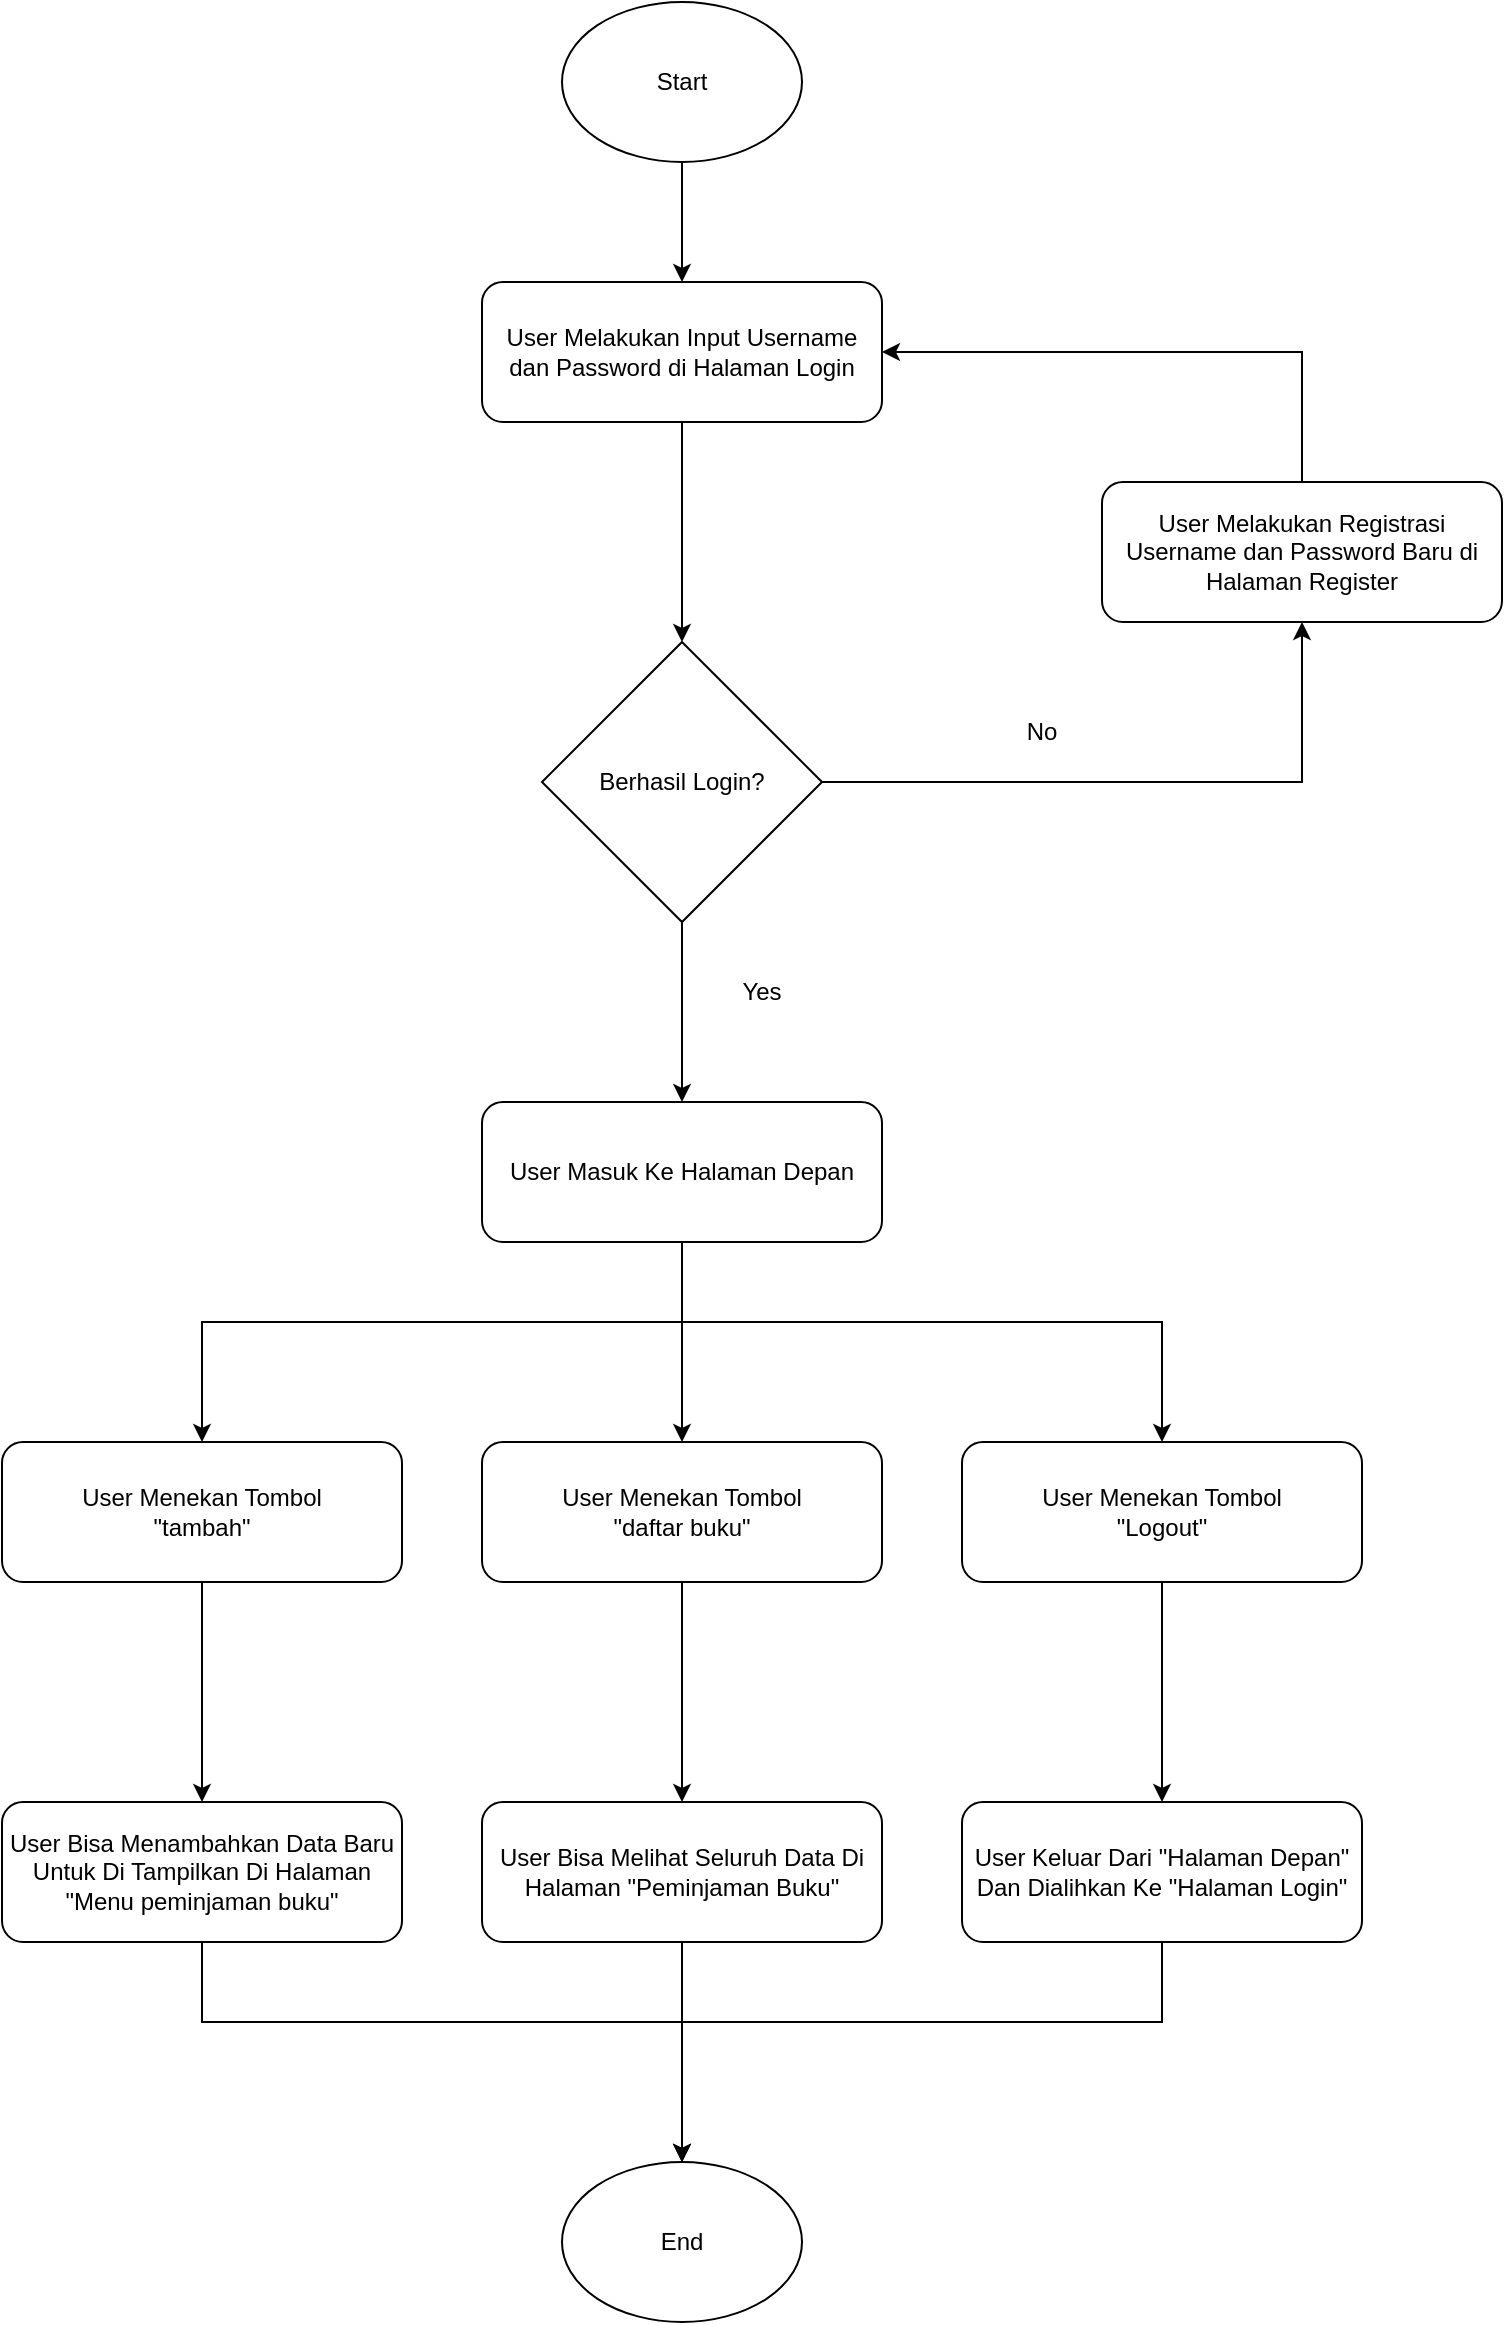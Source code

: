 <mxfile version="21.3.8" type="device">
  <diagram name="Page-1" id="a5atxGns9pt6nDqm3Cre">
    <mxGraphModel dx="1221" dy="707" grid="1" gridSize="10" guides="1" tooltips="1" connect="1" arrows="1" fold="1" page="1" pageScale="1" pageWidth="827" pageHeight="1169" math="0" shadow="0">
      <root>
        <mxCell id="0" />
        <mxCell id="1" parent="0" />
        <mxCell id="4Eju1OSGysqqW-4qjEBf-1" value="Start" style="ellipse;whiteSpace=wrap;html=1;" parent="1" vertex="1">
          <mxGeometry x="350" y="190" width="120" height="80" as="geometry" />
        </mxCell>
        <mxCell id="4Eju1OSGysqqW-4qjEBf-2" value="" style="endArrow=classic;html=1;rounded=0;exitX=0.5;exitY=1;exitDx=0;exitDy=0;entryX=0.5;entryY=0;entryDx=0;entryDy=0;" parent="1" source="4Eju1OSGysqqW-4qjEBf-1" target="4Eju1OSGysqqW-4qjEBf-3" edge="1">
          <mxGeometry width="50" height="50" relative="1" as="geometry">
            <mxPoint x="390" y="260" as="sourcePoint" />
            <mxPoint x="410" y="360" as="targetPoint" />
          </mxGeometry>
        </mxCell>
        <mxCell id="4Eju1OSGysqqW-4qjEBf-3" value="User Melakukan Input Username dan Password di Halaman Login" style="rounded=1;whiteSpace=wrap;html=1;" parent="1" vertex="1">
          <mxGeometry x="310" y="330" width="200" height="70" as="geometry" />
        </mxCell>
        <mxCell id="4Eju1OSGysqqW-4qjEBf-5" value="Berhasil Login?" style="rhombus;whiteSpace=wrap;html=1;" parent="1" vertex="1">
          <mxGeometry x="340" y="510" width="140" height="140" as="geometry" />
        </mxCell>
        <mxCell id="4Eju1OSGysqqW-4qjEBf-6" value="" style="endArrow=classic;html=1;rounded=0;exitX=0.5;exitY=1;exitDx=0;exitDy=0;entryX=0.5;entryY=0;entryDx=0;entryDy=0;" parent="1" source="4Eju1OSGysqqW-4qjEBf-3" target="4Eju1OSGysqqW-4qjEBf-5" edge="1">
          <mxGeometry width="50" height="50" relative="1" as="geometry">
            <mxPoint x="420" y="280" as="sourcePoint" />
            <mxPoint x="420" y="340" as="targetPoint" />
          </mxGeometry>
        </mxCell>
        <mxCell id="4Eju1OSGysqqW-4qjEBf-7" value="User Melakukan Registrasi Username dan Password Baru di Halaman Register" style="rounded=1;whiteSpace=wrap;html=1;" parent="1" vertex="1">
          <mxGeometry x="620" y="430" width="200" height="70" as="geometry" />
        </mxCell>
        <mxCell id="4Eju1OSGysqqW-4qjEBf-8" value="" style="endArrow=classic;html=1;rounded=0;exitX=1;exitY=0.5;exitDx=0;exitDy=0;entryX=0.5;entryY=1;entryDx=0;entryDy=0;" parent="1" source="4Eju1OSGysqqW-4qjEBf-5" target="4Eju1OSGysqqW-4qjEBf-7" edge="1">
          <mxGeometry width="50" height="50" relative="1" as="geometry">
            <mxPoint x="420" y="410" as="sourcePoint" />
            <mxPoint x="420" y="480" as="targetPoint" />
            <Array as="points">
              <mxPoint x="720" y="580" />
            </Array>
          </mxGeometry>
        </mxCell>
        <mxCell id="4Eju1OSGysqqW-4qjEBf-9" value="" style="endArrow=classic;html=1;rounded=0;exitX=0.5;exitY=0;exitDx=0;exitDy=0;entryX=1;entryY=0.5;entryDx=0;entryDy=0;" parent="1" source="4Eju1OSGysqqW-4qjEBf-7" target="4Eju1OSGysqqW-4qjEBf-3" edge="1">
          <mxGeometry width="50" height="50" relative="1" as="geometry">
            <mxPoint x="490" y="550" as="sourcePoint" />
            <mxPoint x="730" y="490" as="targetPoint" />
            <Array as="points">
              <mxPoint x="720" y="365" />
            </Array>
          </mxGeometry>
        </mxCell>
        <mxCell id="4Eju1OSGysqqW-4qjEBf-10" value="No" style="text;html=1;strokeColor=none;fillColor=none;align=center;verticalAlign=middle;whiteSpace=wrap;rounded=0;" parent="1" vertex="1">
          <mxGeometry x="560" y="540" width="60" height="30" as="geometry" />
        </mxCell>
        <mxCell id="4Eju1OSGysqqW-4qjEBf-11" value="User Masuk Ke Halaman Depan" style="rounded=1;whiteSpace=wrap;html=1;" parent="1" vertex="1">
          <mxGeometry x="310" y="740" width="200" height="70" as="geometry" />
        </mxCell>
        <mxCell id="4Eju1OSGysqqW-4qjEBf-12" value="" style="endArrow=classic;html=1;rounded=0;entryX=0.5;entryY=0;entryDx=0;entryDy=0;exitX=0.5;exitY=1;exitDx=0;exitDy=0;" parent="1" source="4Eju1OSGysqqW-4qjEBf-5" target="4Eju1OSGysqqW-4qjEBf-11" edge="1">
          <mxGeometry width="50" height="50" relative="1" as="geometry">
            <mxPoint x="420" y="410" as="sourcePoint" />
            <mxPoint x="420" y="520" as="targetPoint" />
          </mxGeometry>
        </mxCell>
        <mxCell id="4Eju1OSGysqqW-4qjEBf-14" value="Yes" style="text;html=1;strokeColor=none;fillColor=none;align=center;verticalAlign=middle;whiteSpace=wrap;rounded=0;" parent="1" vertex="1">
          <mxGeometry x="420" y="670" width="60" height="30" as="geometry" />
        </mxCell>
        <mxCell id="4Eju1OSGysqqW-4qjEBf-15" value="User Menekan Tombol&lt;br&gt;&quot;tambah&quot;" style="rounded=1;whiteSpace=wrap;html=1;" parent="1" vertex="1">
          <mxGeometry x="70" y="910" width="200" height="70" as="geometry" />
        </mxCell>
        <mxCell id="4Eju1OSGysqqW-4qjEBf-16" value="User Menekan Tombol&lt;br style=&quot;border-color: var(--border-color);&quot;&gt;&quot;daftar buku&quot;" style="rounded=1;whiteSpace=wrap;html=1;" parent="1" vertex="1">
          <mxGeometry x="310" y="910" width="200" height="70" as="geometry" />
        </mxCell>
        <mxCell id="4Eju1OSGysqqW-4qjEBf-17" value="User Menekan Tombol&lt;br style=&quot;border-color: var(--border-color);&quot;&gt;&quot;Logout&quot;" style="rounded=1;whiteSpace=wrap;html=1;" parent="1" vertex="1">
          <mxGeometry x="550" y="910" width="200" height="70" as="geometry" />
        </mxCell>
        <mxCell id="4Eju1OSGysqqW-4qjEBf-18" value="" style="endArrow=classic;html=1;rounded=0;entryX=0.5;entryY=0;entryDx=0;entryDy=0;exitX=0.5;exitY=1;exitDx=0;exitDy=0;" parent="1" source="4Eju1OSGysqqW-4qjEBf-11" target="4Eju1OSGysqqW-4qjEBf-15" edge="1">
          <mxGeometry width="50" height="50" relative="1" as="geometry">
            <mxPoint x="420" y="660" as="sourcePoint" />
            <mxPoint x="420" y="750" as="targetPoint" />
            <Array as="points">
              <mxPoint x="410" y="850" />
              <mxPoint x="170" y="850" />
            </Array>
          </mxGeometry>
        </mxCell>
        <mxCell id="4Eju1OSGysqqW-4qjEBf-19" value="" style="endArrow=classic;html=1;rounded=0;entryX=0.5;entryY=0;entryDx=0;entryDy=0;exitX=0.5;exitY=1;exitDx=0;exitDy=0;" parent="1" source="4Eju1OSGysqqW-4qjEBf-11" target="4Eju1OSGysqqW-4qjEBf-16" edge="1">
          <mxGeometry width="50" height="50" relative="1" as="geometry">
            <mxPoint x="420" y="660" as="sourcePoint" />
            <mxPoint x="420" y="750" as="targetPoint" />
          </mxGeometry>
        </mxCell>
        <mxCell id="4Eju1OSGysqqW-4qjEBf-20" value="" style="endArrow=classic;html=1;rounded=0;exitX=0.5;exitY=1;exitDx=0;exitDy=0;entryX=0.5;entryY=0;entryDx=0;entryDy=0;" parent="1" source="4Eju1OSGysqqW-4qjEBf-11" target="4Eju1OSGysqqW-4qjEBf-17" edge="1">
          <mxGeometry width="50" height="50" relative="1" as="geometry">
            <mxPoint x="430" y="670" as="sourcePoint" />
            <mxPoint x="430" y="760" as="targetPoint" />
            <Array as="points">
              <mxPoint x="410" y="850" />
              <mxPoint x="650" y="850" />
            </Array>
          </mxGeometry>
        </mxCell>
        <mxCell id="4Eju1OSGysqqW-4qjEBf-21" value="User Bisa Menambahkan Data Baru Untuk Di Tampilkan Di Halaman &quot;Menu peminjaman buku&quot;" style="rounded=1;whiteSpace=wrap;html=1;" parent="1" vertex="1">
          <mxGeometry x="70" y="1090" width="200" height="70" as="geometry" />
        </mxCell>
        <mxCell id="4Eju1OSGysqqW-4qjEBf-22" value="User Bisa Melihat Seluruh Data Di Halaman &quot;Peminjaman Buku&quot;" style="rounded=1;whiteSpace=wrap;html=1;" parent="1" vertex="1">
          <mxGeometry x="310" y="1090" width="200" height="70" as="geometry" />
        </mxCell>
        <mxCell id="4Eju1OSGysqqW-4qjEBf-23" value="User Keluar Dari &quot;Halaman Depan&quot; Dan Dialihkan Ke &quot;Halaman Login&quot;" style="rounded=1;whiteSpace=wrap;html=1;" parent="1" vertex="1">
          <mxGeometry x="550" y="1090" width="200" height="70" as="geometry" />
        </mxCell>
        <mxCell id="4Eju1OSGysqqW-4qjEBf-24" value="" style="endArrow=classic;html=1;rounded=0;entryX=0.5;entryY=0;entryDx=0;entryDy=0;exitX=0.5;exitY=1;exitDx=0;exitDy=0;" parent="1" source="4Eju1OSGysqqW-4qjEBf-16" target="4Eju1OSGysqqW-4qjEBf-22" edge="1">
          <mxGeometry width="50" height="50" relative="1" as="geometry">
            <mxPoint x="420" y="820" as="sourcePoint" />
            <mxPoint x="420" y="920" as="targetPoint" />
          </mxGeometry>
        </mxCell>
        <mxCell id="4Eju1OSGysqqW-4qjEBf-25" value="" style="endArrow=classic;html=1;rounded=0;entryX=0.5;entryY=0;entryDx=0;entryDy=0;exitX=0.5;exitY=1;exitDx=0;exitDy=0;" parent="1" source="4Eju1OSGysqqW-4qjEBf-15" target="4Eju1OSGysqqW-4qjEBf-21" edge="1">
          <mxGeometry width="50" height="50" relative="1" as="geometry">
            <mxPoint x="420" y="990" as="sourcePoint" />
            <mxPoint x="420" y="1100" as="targetPoint" />
          </mxGeometry>
        </mxCell>
        <mxCell id="4Eju1OSGysqqW-4qjEBf-26" value="" style="endArrow=classic;html=1;rounded=0;entryX=0.5;entryY=0;entryDx=0;entryDy=0;exitX=0.5;exitY=1;exitDx=0;exitDy=0;" parent="1" source="4Eju1OSGysqqW-4qjEBf-17" target="4Eju1OSGysqqW-4qjEBf-23" edge="1">
          <mxGeometry width="50" height="50" relative="1" as="geometry">
            <mxPoint x="430" y="1000" as="sourcePoint" />
            <mxPoint x="430" y="1110" as="targetPoint" />
          </mxGeometry>
        </mxCell>
        <mxCell id="4Eju1OSGysqqW-4qjEBf-28" value="End" style="ellipse;whiteSpace=wrap;html=1;" parent="1" vertex="1">
          <mxGeometry x="350" y="1270" width="120" height="80" as="geometry" />
        </mxCell>
        <mxCell id="4Eju1OSGysqqW-4qjEBf-29" value="" style="endArrow=classic;html=1;rounded=0;entryX=0.5;entryY=0;entryDx=0;entryDy=0;exitX=0.5;exitY=1;exitDx=0;exitDy=0;" parent="1" source="4Eju1OSGysqqW-4qjEBf-21" target="4Eju1OSGysqqW-4qjEBf-28" edge="1">
          <mxGeometry width="50" height="50" relative="1" as="geometry">
            <mxPoint x="410" y="1160" as="sourcePoint" />
            <mxPoint x="170" y="1260" as="targetPoint" />
            <Array as="points">
              <mxPoint x="170" y="1200" />
              <mxPoint x="410" y="1200" />
            </Array>
          </mxGeometry>
        </mxCell>
        <mxCell id="4Eju1OSGysqqW-4qjEBf-30" value="" style="endArrow=classic;html=1;rounded=0;entryX=0.5;entryY=0;entryDx=0;entryDy=0;exitX=0.5;exitY=1;exitDx=0;exitDy=0;entryPerimeter=0;" parent="1" target="4Eju1OSGysqqW-4qjEBf-28" edge="1">
          <mxGeometry width="50" height="50" relative="1" as="geometry">
            <mxPoint x="410" y="1160" as="sourcePoint" />
            <mxPoint x="410" y="1260" as="targetPoint" />
          </mxGeometry>
        </mxCell>
        <mxCell id="4Eju1OSGysqqW-4qjEBf-31" value="" style="endArrow=classic;html=1;rounded=0;exitX=0.5;exitY=1;exitDx=0;exitDy=0;entryX=0.5;entryY=0;entryDx=0;entryDy=0;" parent="1" source="4Eju1OSGysqqW-4qjEBf-23" target="4Eju1OSGysqqW-4qjEBf-28" edge="1">
          <mxGeometry width="50" height="50" relative="1" as="geometry">
            <mxPoint x="410" y="1160" as="sourcePoint" />
            <mxPoint x="650" y="1260" as="targetPoint" />
            <Array as="points">
              <mxPoint x="650" y="1200" />
              <mxPoint x="410" y="1200" />
            </Array>
          </mxGeometry>
        </mxCell>
      </root>
    </mxGraphModel>
  </diagram>
</mxfile>
